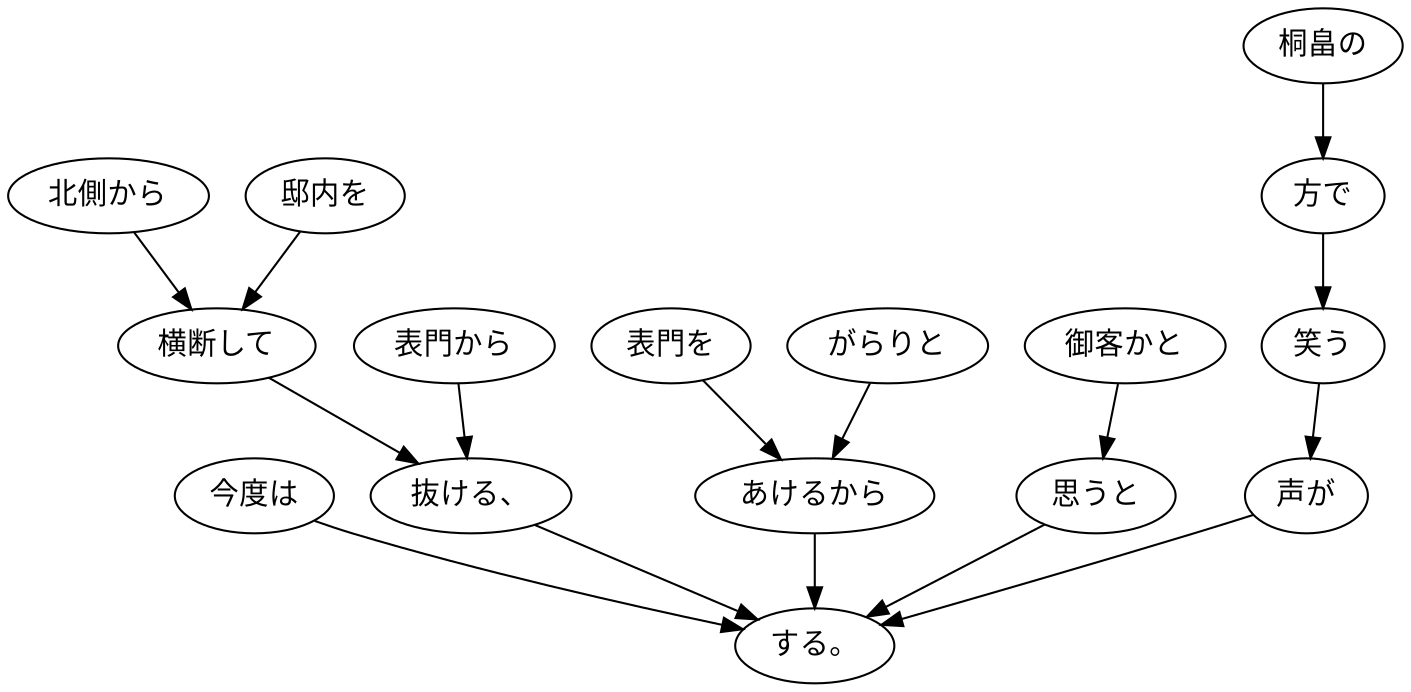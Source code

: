 digraph graph4740 {
	node0 [label="今度は"];
	node1 [label="北側から"];
	node2 [label="邸内を"];
	node3 [label="横断して"];
	node4 [label="表門から"];
	node5 [label="抜ける、"];
	node6 [label="表門を"];
	node7 [label="がらりと"];
	node8 [label="あけるから"];
	node9 [label="御客かと"];
	node10 [label="思うと"];
	node11 [label="桐畠の"];
	node12 [label="方で"];
	node13 [label="笑う"];
	node14 [label="声が"];
	node15 [label="する。"];
	node0 -> node15;
	node1 -> node3;
	node2 -> node3;
	node3 -> node5;
	node4 -> node5;
	node5 -> node15;
	node6 -> node8;
	node7 -> node8;
	node8 -> node15;
	node9 -> node10;
	node10 -> node15;
	node11 -> node12;
	node12 -> node13;
	node13 -> node14;
	node14 -> node15;
}

